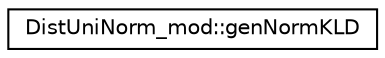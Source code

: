 digraph "Graphical Class Hierarchy"
{
 // LATEX_PDF_SIZE
  edge [fontname="Helvetica",fontsize="10",labelfontname="Helvetica",labelfontsize="10"];
  node [fontname="Helvetica",fontsize="10",shape=record];
  rankdir="LR";
  Node0 [label="DistUniNorm_mod::genNormKLD",height=0.2,width=0.4,color="black", fillcolor="white", style="filled",URL="$interfaceDistUniNorm__mod_1_1genNormKLD.html",tooltip="Generate the Kullback-Leibler divergence of the Normal distribution from the reference Normal distrib..."];
}
